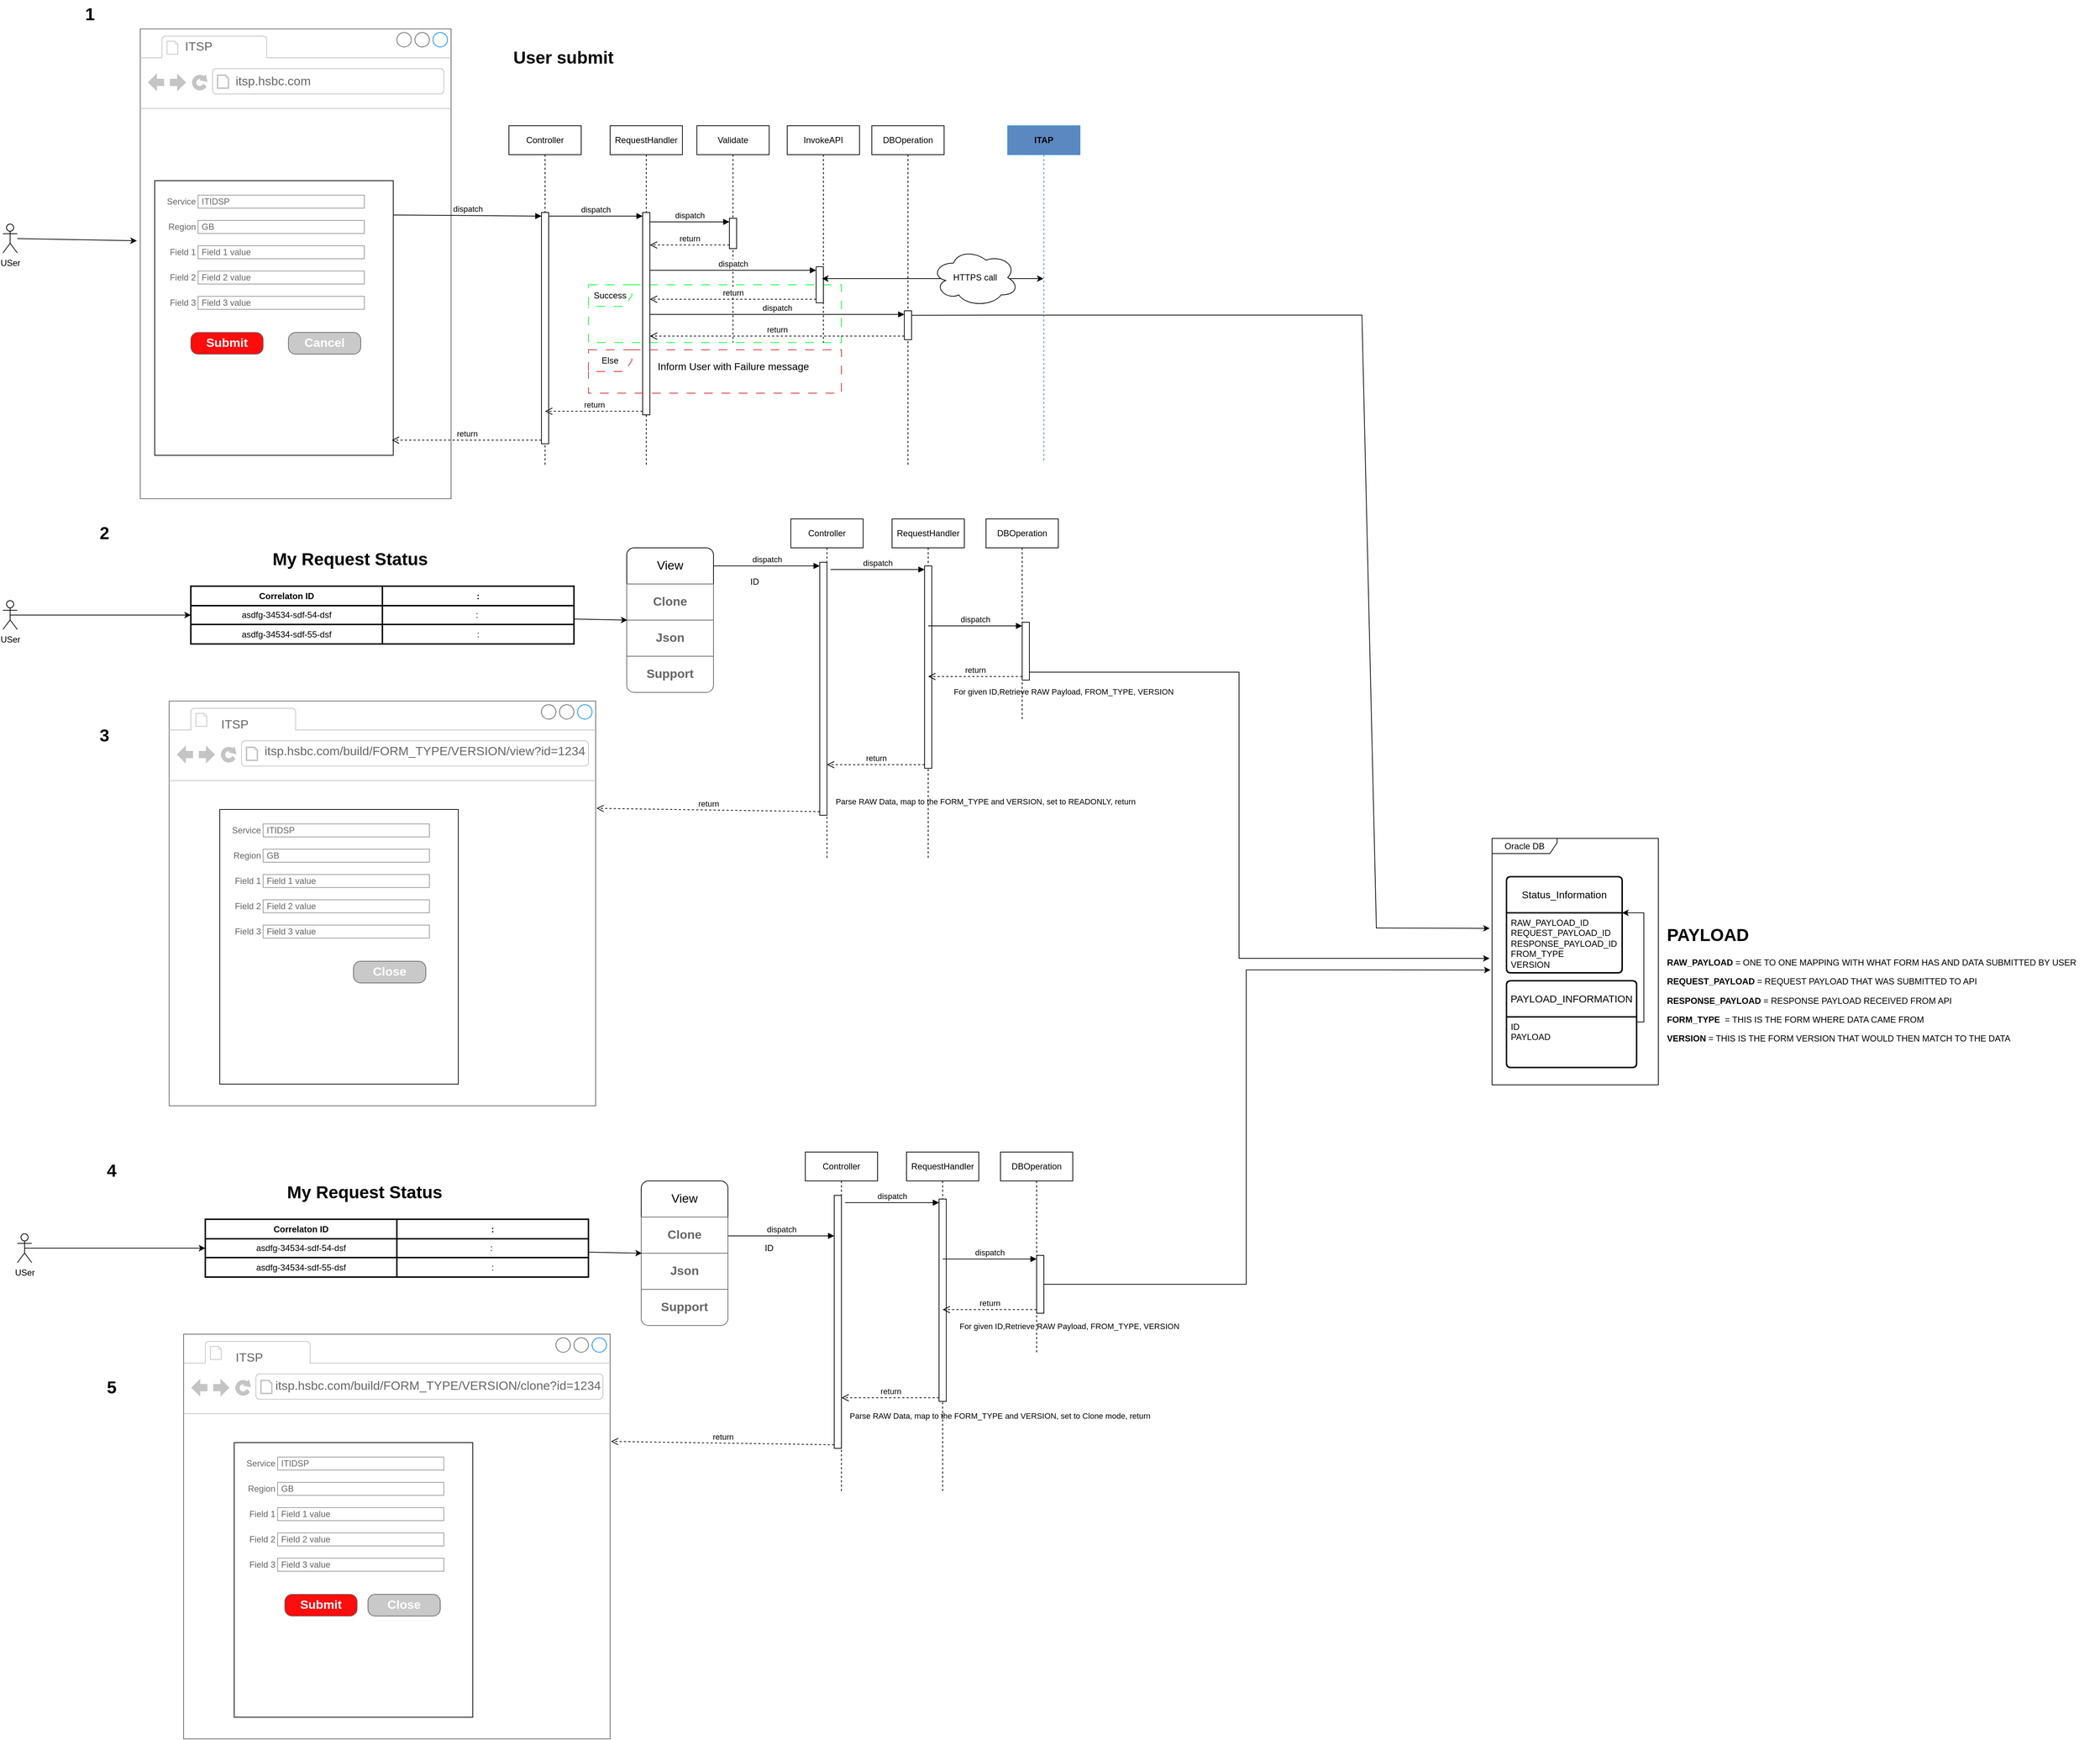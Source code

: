 <mxfile version="26.0.10">
  <diagram name="Page-1" id="2YBvvXClWsGukQMizWep">
    <mxGraphModel dx="3377" dy="2340" grid="1" gridSize="10" guides="1" tooltips="1" connect="1" arrows="1" fold="1" page="1" pageScale="1" pageWidth="1700" pageHeight="1100" math="0" shadow="0">
      <root>
        <mxCell id="0" />
        <mxCell id="1" parent="0" />
        <mxCell id="aoypDPzq1Keb2BFeXAgh-51" value="Success" style="shape=umlFrame;whiteSpace=wrap;html=1;pointerEvents=0;textShadow=0;dashed=1;dashPattern=12 12;strokeColor=#05FF2E;" vertex="1" parent="1">
          <mxGeometry x="890" y="994" width="350" height="80" as="geometry" />
        </mxCell>
        <mxCell id="aoypDPzq1Keb2BFeXAgh-82" value="" style="strokeWidth=1;shadow=0;dashed=0;align=center;html=1;shape=mxgraph.mockup.containers.browserWindow;rSize=0;strokeColor=#666666;strokeColor2=#008cff;strokeColor3=#c4c4c4;mainText=,;recursiveResize=0;" vertex="1" parent="1">
          <mxGeometry x="270" y="640" width="430" height="650" as="geometry" />
        </mxCell>
        <mxCell id="aoypDPzq1Keb2BFeXAgh-83" value="ITSP" style="strokeWidth=1;shadow=0;dashed=0;align=center;html=1;shape=mxgraph.mockup.containers.anchor;fontSize=17;fontColor=#666666;align=left;whiteSpace=wrap;" vertex="1" parent="aoypDPzq1Keb2BFeXAgh-82">
          <mxGeometry x="60" y="12" width="100" height="26" as="geometry" />
        </mxCell>
        <mxCell id="aoypDPzq1Keb2BFeXAgh-84" value="itsp.hsbc.com" style="strokeWidth=1;shadow=0;dashed=0;align=center;html=1;shape=mxgraph.mockup.containers.anchor;rSize=0;fontSize=17;fontColor=#666666;align=left;" vertex="1" parent="aoypDPzq1Keb2BFeXAgh-82">
          <mxGeometry x="130" y="60" width="250" height="26" as="geometry" />
        </mxCell>
        <mxCell id="aoypDPzq1Keb2BFeXAgh-16" value="" style="rounded=0;whiteSpace=wrap;html=1;" vertex="1" parent="1">
          <mxGeometry x="290" y="850" width="330" height="380" as="geometry" />
        </mxCell>
        <mxCell id="aoypDPzq1Keb2BFeXAgh-2" value="Service" style="strokeWidth=1;shadow=0;dashed=0;align=center;html=1;shape=mxgraph.mockup.forms.anchor;align=right;spacingRight=2;fontColor=#666666;" vertex="1" parent="1">
          <mxGeometry x="300" y="870" width="50" height="18" as="geometry" />
        </mxCell>
        <mxCell id="aoypDPzq1Keb2BFeXAgh-3" value="ITIDSP" style="strokeWidth=1;shadow=0;dashed=0;align=center;html=1;shape=mxgraph.mockup.forms.rrect;fillColor=#ffffff;rSize=0;fontColor=#666666;align=left;spacingLeft=3;strokeColor=#999999;" vertex="1" parent="1">
          <mxGeometry x="350" y="870" width="230" height="18" as="geometry" />
        </mxCell>
        <mxCell id="aoypDPzq1Keb2BFeXAgh-4" value="Region" style="strokeWidth=1;shadow=0;dashed=0;align=center;html=1;shape=mxgraph.mockup.forms.anchor;align=right;spacingRight=2;fontColor=#666666;" vertex="1" parent="1">
          <mxGeometry x="300" y="905" width="50" height="18" as="geometry" />
        </mxCell>
        <mxCell id="aoypDPzq1Keb2BFeXAgh-5" value="GB" style="strokeWidth=1;shadow=0;dashed=0;align=center;html=1;shape=mxgraph.mockup.forms.rrect;fillColor=#ffffff;rSize=0;fontColor=#666666;align=left;spacingLeft=3;strokeColor=#999999;" vertex="1" parent="1">
          <mxGeometry x="350" y="905" width="230" height="18" as="geometry" />
        </mxCell>
        <mxCell id="aoypDPzq1Keb2BFeXAgh-6" value="Field 1" style="strokeWidth=1;shadow=0;dashed=0;align=center;html=1;shape=mxgraph.mockup.forms.anchor;align=right;spacingRight=2;fontColor=#666666;" vertex="1" parent="1">
          <mxGeometry x="300" y="940" width="50" height="18" as="geometry" />
        </mxCell>
        <mxCell id="aoypDPzq1Keb2BFeXAgh-7" value="Field 1 value" style="strokeWidth=1;shadow=0;dashed=0;align=center;html=1;shape=mxgraph.mockup.forms.rrect;fillColor=#ffffff;rSize=0;fontColor=#666666;align=left;spacingLeft=3;strokeColor=#999999;" vertex="1" parent="1">
          <mxGeometry x="350" y="940" width="230" height="18" as="geometry" />
        </mxCell>
        <mxCell id="aoypDPzq1Keb2BFeXAgh-8" value="Field 2" style="strokeWidth=1;shadow=0;dashed=0;align=center;html=1;shape=mxgraph.mockup.forms.anchor;align=right;spacingRight=2;fontColor=#666666;" vertex="1" parent="1">
          <mxGeometry x="300" y="975" width="50" height="18" as="geometry" />
        </mxCell>
        <mxCell id="aoypDPzq1Keb2BFeXAgh-9" value="Field 2 value" style="strokeWidth=1;shadow=0;dashed=0;align=center;html=1;shape=mxgraph.mockup.forms.rrect;fillColor=#ffffff;rSize=0;fontColor=#666666;align=left;spacingLeft=3;strokeColor=#999999;" vertex="1" parent="1">
          <mxGeometry x="350" y="975" width="230" height="18" as="geometry" />
        </mxCell>
        <mxCell id="aoypDPzq1Keb2BFeXAgh-10" value="Field 3" style="strokeWidth=1;shadow=0;dashed=0;align=center;html=1;shape=mxgraph.mockup.forms.anchor;align=right;spacingRight=2;fontColor=#666666;" vertex="1" parent="1">
          <mxGeometry x="300" y="1010" width="50" height="18" as="geometry" />
        </mxCell>
        <mxCell id="aoypDPzq1Keb2BFeXAgh-11" value="&lt;span style=&quot;color: rgb(102, 102, 102); font-family: Helvetica; font-size: 12px; font-style: normal; font-variant-ligatures: normal; font-variant-caps: normal; font-weight: 400; letter-spacing: normal; orphans: 2; text-align: left; text-indent: 0px; text-transform: none; widows: 2; word-spacing: 0px; -webkit-text-stroke-width: 0px; white-space: nowrap; background-color: rgb(251, 251, 251); text-decoration-thickness: initial; text-decoration-style: initial; text-decoration-color: initial; float: none; display: inline !important;&quot;&gt;Field 3 value&lt;/span&gt;" style="strokeWidth=1;shadow=0;dashed=0;align=center;html=1;shape=mxgraph.mockup.forms.rrect;fillColor=#ffffff;rSize=0;fontColor=#666666;align=left;spacingLeft=3;strokeColor=#999999;" vertex="1" parent="1">
          <mxGeometry x="350" y="1010" width="230" height="18" as="geometry" />
        </mxCell>
        <mxCell id="aoypDPzq1Keb2BFeXAgh-13" value="Submit" style="strokeWidth=1;shadow=0;dashed=0;align=center;html=1;shape=mxgraph.mockup.buttons.button;strokeColor=#666666;fontColor=#ffffff;mainText=;buttonStyle=round;fontSize=17;fontStyle=1;fillColor=#FF0C0C;whiteSpace=wrap;" vertex="1" parent="1">
          <mxGeometry x="340" y="1060" width="100" height="30" as="geometry" />
        </mxCell>
        <mxCell id="aoypDPzq1Keb2BFeXAgh-15" value="Cancel" style="strokeWidth=1;shadow=0;dashed=0;align=center;html=1;shape=mxgraph.mockup.buttons.button;strokeColor=#666666;fontColor=#ffffff;mainText=;buttonStyle=round;fontSize=17;fontStyle=1;fillColor=light-dark(#c9c9c9, #ff8a8a);whiteSpace=wrap;" vertex="1" parent="1">
          <mxGeometry x="475" y="1060" width="100" height="30" as="geometry" />
        </mxCell>
        <mxCell id="aoypDPzq1Keb2BFeXAgh-17" value="USer" style="shape=umlActor;verticalLabelPosition=bottom;verticalAlign=top;html=1;outlineConnect=0;" vertex="1" parent="1">
          <mxGeometry x="80" y="910" width="20" height="40" as="geometry" />
        </mxCell>
        <mxCell id="aoypDPzq1Keb2BFeXAgh-18" value="" style="endArrow=classic;html=1;rounded=0;entryX=-0.011;entryY=0.451;entryDx=0;entryDy=0;entryPerimeter=0;" edge="1" parent="1" source="aoypDPzq1Keb2BFeXAgh-17" target="aoypDPzq1Keb2BFeXAgh-82">
          <mxGeometry width="50" height="50" relative="1" as="geometry">
            <mxPoint x="720" y="1050" as="sourcePoint" />
            <mxPoint x="770" y="1000" as="targetPoint" />
            <Array as="points" />
          </mxGeometry>
        </mxCell>
        <mxCell id="aoypDPzq1Keb2BFeXAgh-19" value="Status_Information" style="swimlane;childLayout=stackLayout;horizontal=1;startSize=50;horizontalStack=0;rounded=1;fontSize=14;fontStyle=0;strokeWidth=2;resizeParent=0;resizeLast=1;shadow=0;dashed=0;align=center;arcSize=4;whiteSpace=wrap;html=1;" vertex="1" parent="1">
          <mxGeometry x="2160" y="1813" width="160" height="133" as="geometry" />
        </mxCell>
        <mxCell id="aoypDPzq1Keb2BFeXAgh-20" value="RAW_PAYLOAD_ID&lt;div&gt;REQUEST_PAYLOAD_ID&lt;/div&gt;&lt;div&gt;RESPONSE_PAYLOAD_ID&lt;/div&gt;&lt;div&gt;FROM_TYPE&lt;/div&gt;&lt;div&gt;VERSION&lt;/div&gt;" style="align=left;strokeColor=none;fillColor=none;spacingLeft=4;fontSize=12;verticalAlign=top;resizable=0;rotatable=0;part=1;html=1;" vertex="1" parent="aoypDPzq1Keb2BFeXAgh-19">
          <mxGeometry y="50" width="160" height="83" as="geometry" />
        </mxCell>
        <mxCell id="aoypDPzq1Keb2BFeXAgh-21" value="PAYLOAD_INFORMATION" style="swimlane;childLayout=stackLayout;horizontal=1;startSize=50;horizontalStack=0;rounded=1;fontSize=14;fontStyle=0;strokeWidth=2;resizeParent=0;resizeLast=1;shadow=0;dashed=0;align=center;arcSize=4;whiteSpace=wrap;html=1;" vertex="1" parent="1">
          <mxGeometry x="2160" y="1957" width="180" height="120" as="geometry" />
        </mxCell>
        <mxCell id="aoypDPzq1Keb2BFeXAgh-22" value="ID&lt;div&gt;PAYLOAD&lt;/div&gt;" style="align=left;strokeColor=none;fillColor=none;spacingLeft=4;fontSize=12;verticalAlign=top;resizable=0;rotatable=0;part=1;html=1;" vertex="1" parent="aoypDPzq1Keb2BFeXAgh-21">
          <mxGeometry y="50" width="180" height="70" as="geometry" />
        </mxCell>
        <mxCell id="aoypDPzq1Keb2BFeXAgh-23" value="" style="endArrow=classic;html=1;rounded=0;exitX=0.994;exitY=0.1;exitDx=0;exitDy=0;exitPerimeter=0;flowAnimation=0;entryX=1;entryY=0;entryDx=0;entryDy=0;" edge="1" parent="1" source="aoypDPzq1Keb2BFeXAgh-22" target="aoypDPzq1Keb2BFeXAgh-20">
          <mxGeometry width="50" height="50" relative="1" as="geometry">
            <mxPoint x="2360" y="1973" as="sourcePoint" />
            <mxPoint x="2330" y="1850" as="targetPoint" />
            <Array as="points">
              <mxPoint x="2350" y="2014" />
              <mxPoint x="2350" y="1863" />
            </Array>
          </mxGeometry>
        </mxCell>
        <mxCell id="aoypDPzq1Keb2BFeXAgh-24" value="&lt;h1 style=&quot;margin-top: 0px;&quot;&gt;PAYLOAD&lt;/h1&gt;&lt;p&gt;&lt;b&gt;RAW_PAYLOAD&lt;/b&gt; = ONE TO ONE MAPPING WITH WHAT FORM HAS AND DATA SUBMITTED BY USER&lt;/p&gt;&lt;p&gt;&lt;b&gt;REQUEST_PAYLOAD&lt;/b&gt;&amp;nbsp;= REQUEST PAYLOAD THAT WAS SUBMITTED TO API&lt;/p&gt;&lt;p&gt;&lt;b&gt;RESPONSE_PAYLOAD&lt;/b&gt;&amp;nbsp;= RESPONSE PAYLOAD RECEIVED FROM API&lt;/p&gt;&lt;p&gt;&lt;b&gt;FORM_TYPE&lt;/b&gt;&amp;nbsp; = THIS IS THE FORM WHERE DATA CAME FROM&amp;nbsp;&lt;/p&gt;&lt;p&gt;&lt;b&gt;VERSION&lt;/b&gt; = THIS IS THE FORM VERSION THAT WOULD THEN MATCH TO THE DATA&lt;/p&gt;" style="text;html=1;whiteSpace=wrap;overflow=hidden;rounded=0;" vertex="1" parent="1">
          <mxGeometry x="2380" y="1873" width="600" height="187" as="geometry" />
        </mxCell>
        <mxCell id="aoypDPzq1Keb2BFeXAgh-25" value="User submit" style="text;strokeColor=none;fillColor=none;html=1;fontSize=24;fontStyle=1;verticalAlign=middle;align=center;" vertex="1" parent="1">
          <mxGeometry x="770" y="660" width="170" height="40" as="geometry" />
        </mxCell>
        <mxCell id="aoypDPzq1Keb2BFeXAgh-28" value="Controller" style="shape=umlLifeline;perimeter=lifelinePerimeter;whiteSpace=wrap;html=1;container=1;dropTarget=0;collapsible=0;recursiveResize=0;outlineConnect=0;portConstraint=eastwest;newEdgeStyle={&quot;curved&quot;:0,&quot;rounded&quot;:0};" vertex="1" parent="1">
          <mxGeometry x="780" y="774" width="100" height="470" as="geometry" />
        </mxCell>
        <mxCell id="aoypDPzq1Keb2BFeXAgh-31" value="" style="html=1;points=[[0,0,0,0,5],[0,1,0,0,-5],[1,0,0,0,5],[1,1,0,0,-5]];perimeter=orthogonalPerimeter;outlineConnect=0;targetShapes=umlLifeline;portConstraint=eastwest;newEdgeStyle={&quot;curved&quot;:0,&quot;rounded&quot;:0};" vertex="1" parent="aoypDPzq1Keb2BFeXAgh-28">
          <mxGeometry x="45" y="120" width="10" height="320" as="geometry" />
        </mxCell>
        <mxCell id="aoypDPzq1Keb2BFeXAgh-32" value="dispatch" style="html=1;verticalAlign=bottom;endArrow=block;curved=0;rounded=0;entryX=0;entryY=0;entryDx=0;entryDy=5;exitX=1.002;exitY=0.125;exitDx=0;exitDy=0;exitPerimeter=0;" edge="1" target="aoypDPzq1Keb2BFeXAgh-31" parent="1" source="aoypDPzq1Keb2BFeXAgh-16">
          <mxGeometry relative="1" as="geometry">
            <mxPoint x="720" y="1050" as="sourcePoint" />
          </mxGeometry>
        </mxCell>
        <mxCell id="aoypDPzq1Keb2BFeXAgh-33" value="return" style="html=1;verticalAlign=bottom;endArrow=open;dashed=1;endSize=8;curved=0;rounded=0;exitX=0;exitY=1;exitDx=0;exitDy=-5;" edge="1" source="aoypDPzq1Keb2BFeXAgh-31" parent="1">
          <mxGeometry relative="1" as="geometry">
            <mxPoint x="618" y="1209" as="targetPoint" />
          </mxGeometry>
        </mxCell>
        <mxCell id="aoypDPzq1Keb2BFeXAgh-38" value="Validate" style="shape=umlLifeline;perimeter=lifelinePerimeter;whiteSpace=wrap;html=1;container=1;dropTarget=0;collapsible=0;recursiveResize=0;outlineConnect=0;portConstraint=eastwest;newEdgeStyle={&quot;curved&quot;:0,&quot;rounded&quot;:0};" vertex="1" parent="1">
          <mxGeometry x="1040" y="774" width="100" height="300" as="geometry" />
        </mxCell>
        <mxCell id="aoypDPzq1Keb2BFeXAgh-41" value="" style="html=1;points=[[0,0,0,0,5],[0,1,0,0,-5],[1,0,0,0,5],[1,1,0,0,-5]];perimeter=orthogonalPerimeter;outlineConnect=0;targetShapes=umlLifeline;portConstraint=eastwest;newEdgeStyle={&quot;curved&quot;:0,&quot;rounded&quot;:0};" vertex="1" parent="aoypDPzq1Keb2BFeXAgh-38">
          <mxGeometry x="45" y="128" width="10" height="42" as="geometry" />
        </mxCell>
        <mxCell id="aoypDPzq1Keb2BFeXAgh-39" value="InvokeAPI" style="shape=umlLifeline;whiteSpace=wrap;html=1;container=1;dropTarget=0;collapsible=0;recursiveResize=0;outlineConnect=0;portConstraint=eastwest;newEdgeStyle={&quot;curved&quot;:0,&quot;rounded&quot;:0};points=[[0,0,0,0,5],[0,1,0,0,-5],[1,0,0,0,5],[1,1,0,0,-5]];perimeter=rectanglePerimeter;targetShapes=umlLifeline;participant=label;" vertex="1" parent="1">
          <mxGeometry x="1165" y="774" width="100" height="300" as="geometry" />
        </mxCell>
        <mxCell id="aoypDPzq1Keb2BFeXAgh-44" value="" style="html=1;points=[[0,0,0,0,5],[0,1,0,0,-5],[1,0,0,0,5],[1,1,0,0,-5]];perimeter=orthogonalPerimeter;outlineConnect=0;targetShapes=umlLifeline;portConstraint=eastwest;newEdgeStyle={&quot;curved&quot;:0,&quot;rounded&quot;:0};" vertex="1" parent="aoypDPzq1Keb2BFeXAgh-39">
          <mxGeometry x="40" y="195" width="10" height="50" as="geometry" />
        </mxCell>
        <mxCell id="aoypDPzq1Keb2BFeXAgh-40" value="DBOperation" style="shape=umlLifeline;perimeter=lifelinePerimeter;whiteSpace=wrap;html=1;container=1;dropTarget=0;collapsible=0;recursiveResize=0;outlineConnect=0;portConstraint=eastwest;newEdgeStyle={&quot;curved&quot;:0,&quot;rounded&quot;:0};" vertex="1" parent="1">
          <mxGeometry x="1282" y="774" width="100" height="470" as="geometry" />
        </mxCell>
        <mxCell id="aoypDPzq1Keb2BFeXAgh-58" value="" style="html=1;points=[[0,0,0,0,5],[0,1,0,0,-5],[1,0,0,0,5],[1,1,0,0,-5]];perimeter=orthogonalPerimeter;outlineConnect=0;targetShapes=umlLifeline;portConstraint=eastwest;newEdgeStyle={&quot;curved&quot;:0,&quot;rounded&quot;:0};" vertex="1" parent="aoypDPzq1Keb2BFeXAgh-40">
          <mxGeometry x="45" y="256" width="10" height="40" as="geometry" />
        </mxCell>
        <mxCell id="aoypDPzq1Keb2BFeXAgh-42" value="dispatch" style="html=1;verticalAlign=bottom;endArrow=block;curved=0;rounded=0;entryX=0;entryY=0;entryDx=0;entryDy=5;" edge="1" target="aoypDPzq1Keb2BFeXAgh-41" parent="1" source="aoypDPzq1Keb2BFeXAgh-48">
          <mxGeometry relative="1" as="geometry">
            <mxPoint x="970" y="934" as="sourcePoint" />
          </mxGeometry>
        </mxCell>
        <mxCell id="aoypDPzq1Keb2BFeXAgh-43" value="return" style="html=1;verticalAlign=bottom;endArrow=open;dashed=1;endSize=8;curved=0;rounded=0;exitX=0;exitY=1;exitDx=0;exitDy=-5;" edge="1" source="aoypDPzq1Keb2BFeXAgh-41" parent="1" target="aoypDPzq1Keb2BFeXAgh-48">
          <mxGeometry relative="1" as="geometry">
            <mxPoint x="915" y="977" as="targetPoint" />
          </mxGeometry>
        </mxCell>
        <mxCell id="aoypDPzq1Keb2BFeXAgh-45" value="dispatch" style="html=1;verticalAlign=bottom;endArrow=block;curved=0;rounded=0;entryX=0;entryY=0;entryDx=0;entryDy=5;" edge="1" target="aoypDPzq1Keb2BFeXAgh-44" parent="1" source="aoypDPzq1Keb2BFeXAgh-48">
          <mxGeometry relative="1" as="geometry">
            <mxPoint x="1050" y="1019" as="sourcePoint" />
          </mxGeometry>
        </mxCell>
        <mxCell id="aoypDPzq1Keb2BFeXAgh-46" value="return" style="html=1;verticalAlign=bottom;endArrow=open;dashed=1;endSize=8;curved=0;rounded=0;exitX=0;exitY=1;exitDx=0;exitDy=-5;" edge="1" source="aoypDPzq1Keb2BFeXAgh-44" parent="1" target="aoypDPzq1Keb2BFeXAgh-48">
          <mxGeometry relative="1" as="geometry">
            <mxPoint x="1050" y="1089" as="targetPoint" />
          </mxGeometry>
        </mxCell>
        <mxCell id="aoypDPzq1Keb2BFeXAgh-47" value="RequestHandler" style="shape=umlLifeline;perimeter=lifelinePerimeter;whiteSpace=wrap;html=1;container=1;dropTarget=0;collapsible=0;recursiveResize=0;outlineConnect=0;portConstraint=eastwest;newEdgeStyle={&quot;curved&quot;:0,&quot;rounded&quot;:0};" vertex="1" parent="1">
          <mxGeometry x="920" y="774" width="100" height="470" as="geometry" />
        </mxCell>
        <mxCell id="aoypDPzq1Keb2BFeXAgh-48" value="" style="html=1;points=[[0,0,0,0,5],[0,1,0,0,-5],[1,0,0,0,5],[1,1,0,0,-5]];perimeter=orthogonalPerimeter;outlineConnect=0;targetShapes=umlLifeline;portConstraint=eastwest;newEdgeStyle={&quot;curved&quot;:0,&quot;rounded&quot;:0};" vertex="1" parent="aoypDPzq1Keb2BFeXAgh-47">
          <mxGeometry x="45" y="120" width="10" height="280" as="geometry" />
        </mxCell>
        <mxCell id="aoypDPzq1Keb2BFeXAgh-50" value="return" style="html=1;verticalAlign=bottom;endArrow=open;dashed=1;endSize=8;curved=0;rounded=0;exitX=0;exitY=1;exitDx=0;exitDy=-5;" edge="1" source="aoypDPzq1Keb2BFeXAgh-48" parent="1" target="aoypDPzq1Keb2BFeXAgh-28">
          <mxGeometry relative="1" as="geometry">
            <mxPoint x="895" y="998" as="targetPoint" />
          </mxGeometry>
        </mxCell>
        <mxCell id="aoypDPzq1Keb2BFeXAgh-49" value="dispatch" style="html=1;verticalAlign=bottom;endArrow=block;curved=0;rounded=0;entryX=0;entryY=0;entryDx=0;entryDy=5;entryPerimeter=0;" edge="1" target="aoypDPzq1Keb2BFeXAgh-48" parent="1" source="aoypDPzq1Keb2BFeXAgh-31">
          <mxGeometry relative="1" as="geometry">
            <mxPoint x="895" y="928" as="sourcePoint" />
          </mxGeometry>
        </mxCell>
        <mxCell id="aoypDPzq1Keb2BFeXAgh-59" value="dispatch" style="html=1;verticalAlign=bottom;endArrow=block;curved=0;rounded=0;entryX=0;entryY=0;entryDx=0;entryDy=5;" edge="1" target="aoypDPzq1Keb2BFeXAgh-58" parent="1">
          <mxGeometry relative="1" as="geometry">
            <mxPoint x="975" y="1035.0" as="sourcePoint" />
          </mxGeometry>
        </mxCell>
        <mxCell id="aoypDPzq1Keb2BFeXAgh-60" value="return" style="html=1;verticalAlign=bottom;endArrow=open;dashed=1;endSize=8;curved=0;rounded=0;exitX=0;exitY=1;exitDx=0;exitDy=-5;exitPerimeter=0;" edge="1" source="aoypDPzq1Keb2BFeXAgh-58" parent="1">
          <mxGeometry relative="1" as="geometry">
            <mxPoint x="975" y="1065.0" as="targetPoint" />
            <mxPoint x="1331.5" y="1105" as="sourcePoint" />
          </mxGeometry>
        </mxCell>
        <mxCell id="aoypDPzq1Keb2BFeXAgh-62" value="Else" style="shape=umlFrame;whiteSpace=wrap;html=1;pointerEvents=0;dashed=1;dashPattern=12 12;strokeColor=light-dark(#d72828, #ededed);" vertex="1" parent="1">
          <mxGeometry x="890" y="1084" width="350" height="60" as="geometry" />
        </mxCell>
        <mxCell id="aoypDPzq1Keb2BFeXAgh-63" value="&lt;font style=&quot;font-size: 14px; font-weight: normal;&quot;&gt;Inform User with Failure message&lt;/font&gt;" style="text;strokeColor=none;fillColor=none;html=1;fontSize=24;fontStyle=1;verticalAlign=middle;align=center;" vertex="1" parent="1">
          <mxGeometry x="1040" y="1084" width="100" height="40" as="geometry" />
        </mxCell>
        <mxCell id="aoypDPzq1Keb2BFeXAgh-64" value="" style="endArrow=classic;html=1;rounded=0;entryX=-0.014;entryY=0.365;entryDx=0;entryDy=0;entryPerimeter=0;exitX=0.547;exitY=0.558;exitDx=0;exitDy=0;exitPerimeter=0;" edge="1" parent="1" source="aoypDPzq1Keb2BFeXAgh-40" target="aoypDPzq1Keb2BFeXAgh-65">
          <mxGeometry width="50" height="50" relative="1" as="geometry">
            <mxPoint x="1350" y="1033" as="sourcePoint" />
            <mxPoint x="1450" y="1024.5" as="targetPoint" />
            <Array as="points">
              <mxPoint x="1450" y="1036" />
              <mxPoint x="1960" y="1036" />
              <mxPoint x="1980" y="1884" />
            </Array>
          </mxGeometry>
        </mxCell>
        <mxCell id="aoypDPzq1Keb2BFeXAgh-65" value="Oracle DB" style="shape=umlFrame;whiteSpace=wrap;html=1;pointerEvents=0;width=90;height=21;" vertex="1" parent="1">
          <mxGeometry x="2140" y="1760" width="230" height="341" as="geometry" />
        </mxCell>
        <mxCell id="aoypDPzq1Keb2BFeXAgh-66" value="" style="shape=table;html=1;whiteSpace=wrap;startSize=0;container=1;collapsible=0;childLayout=tableLayout;strokeWidth=2;" vertex="1" parent="1">
          <mxGeometry x="340" y="1411" width="530" height="80" as="geometry" />
        </mxCell>
        <mxCell id="aoypDPzq1Keb2BFeXAgh-67" value="" style="shape=tableRow;horizontal=0;startSize=0;swimlaneHead=0;swimlaneBody=0;top=0;left=0;bottom=0;right=0;collapsible=0;dropTarget=0;fillColor=none;points=[[0,0.5],[1,0.5]];portConstraint=eastwest;" vertex="1" parent="aoypDPzq1Keb2BFeXAgh-66">
          <mxGeometry width="530" height="27" as="geometry" />
        </mxCell>
        <mxCell id="aoypDPzq1Keb2BFeXAgh-68" value="Correlaton ID" style="shape=partialRectangle;html=1;whiteSpace=wrap;connectable=0;fillColor=none;top=0;left=0;bottom=0;right=0;overflow=hidden;fontStyle=1" vertex="1" parent="aoypDPzq1Keb2BFeXAgh-67">
          <mxGeometry width="265" height="27" as="geometry">
            <mxRectangle width="265" height="27" as="alternateBounds" />
          </mxGeometry>
        </mxCell>
        <mxCell id="aoypDPzq1Keb2BFeXAgh-69" value=":" style="shape=partialRectangle;html=1;whiteSpace=wrap;connectable=0;fillColor=none;top=0;left=0;bottom=0;right=0;overflow=hidden;fontStyle=1" vertex="1" parent="aoypDPzq1Keb2BFeXAgh-67">
          <mxGeometry x="265" width="265" height="27" as="geometry">
            <mxRectangle width="265" height="27" as="alternateBounds" />
          </mxGeometry>
        </mxCell>
        <mxCell id="aoypDPzq1Keb2BFeXAgh-70" value="" style="shape=tableRow;horizontal=0;startSize=0;swimlaneHead=0;swimlaneBody=0;top=0;left=0;bottom=0;right=0;collapsible=0;dropTarget=0;fillColor=none;points=[[0,0.5],[1,0.5]];portConstraint=eastwest;" vertex="1" parent="aoypDPzq1Keb2BFeXAgh-66">
          <mxGeometry y="27" width="530" height="26" as="geometry" />
        </mxCell>
        <mxCell id="aoypDPzq1Keb2BFeXAgh-71" value="asdfg-34534-sdf-54-dsf" style="shape=partialRectangle;html=1;whiteSpace=wrap;connectable=0;fillColor=none;top=0;left=0;bottom=0;right=0;overflow=hidden;" vertex="1" parent="aoypDPzq1Keb2BFeXAgh-70">
          <mxGeometry width="265" height="26" as="geometry">
            <mxRectangle width="265" height="26" as="alternateBounds" />
          </mxGeometry>
        </mxCell>
        <mxCell id="aoypDPzq1Keb2BFeXAgh-72" value=":&amp;nbsp;" style="shape=partialRectangle;html=1;whiteSpace=wrap;connectable=0;fillColor=none;top=0;left=0;bottom=0;right=0;overflow=hidden;" vertex="1" parent="aoypDPzq1Keb2BFeXAgh-70">
          <mxGeometry x="265" width="265" height="26" as="geometry">
            <mxRectangle width="265" height="26" as="alternateBounds" />
          </mxGeometry>
        </mxCell>
        <mxCell id="aoypDPzq1Keb2BFeXAgh-73" value="" style="shape=tableRow;horizontal=0;startSize=0;swimlaneHead=0;swimlaneBody=0;top=0;left=0;bottom=0;right=0;collapsible=0;dropTarget=0;fillColor=none;points=[[0,0.5],[1,0.5]];portConstraint=eastwest;" vertex="1" parent="aoypDPzq1Keb2BFeXAgh-66">
          <mxGeometry y="53" width="530" height="27" as="geometry" />
        </mxCell>
        <mxCell id="aoypDPzq1Keb2BFeXAgh-74" value="asdfg-34534-sdf-55-dsf" style="shape=partialRectangle;html=1;whiteSpace=wrap;connectable=0;fillColor=none;top=0;left=0;bottom=0;right=0;overflow=hidden;" vertex="1" parent="aoypDPzq1Keb2BFeXAgh-73">
          <mxGeometry width="265" height="27" as="geometry">
            <mxRectangle width="265" height="27" as="alternateBounds" />
          </mxGeometry>
        </mxCell>
        <mxCell id="aoypDPzq1Keb2BFeXAgh-75" value=":" style="shape=partialRectangle;html=1;whiteSpace=wrap;connectable=0;fillColor=none;top=0;left=0;bottom=0;right=0;overflow=hidden;" vertex="1" parent="aoypDPzq1Keb2BFeXAgh-73">
          <mxGeometry x="265" width="265" height="27" as="geometry">
            <mxRectangle width="265" height="27" as="alternateBounds" />
          </mxGeometry>
        </mxCell>
        <mxCell id="aoypDPzq1Keb2BFeXAgh-76" value="My Request Status" style="text;strokeColor=none;fillColor=none;html=1;fontSize=24;fontStyle=1;verticalAlign=middle;align=center;" vertex="1" parent="1">
          <mxGeometry x="475" y="1354" width="170" height="40" as="geometry" />
        </mxCell>
        <mxCell id="aoypDPzq1Keb2BFeXAgh-77" value="USer" style="shape=umlActor;verticalLabelPosition=bottom;verticalAlign=top;html=1;outlineConnect=0;" vertex="1" parent="1">
          <mxGeometry x="80" y="1431" width="20" height="40" as="geometry" />
        </mxCell>
        <mxCell id="aoypDPzq1Keb2BFeXAgh-78" value="" style="endArrow=classic;html=1;rounded=0;exitX=0.5;exitY=0.5;exitDx=0;exitDy=0;exitPerimeter=0;entryX=0;entryY=0.5;entryDx=0;entryDy=0;" edge="1" parent="1" source="aoypDPzq1Keb2BFeXAgh-77" target="aoypDPzq1Keb2BFeXAgh-70">
          <mxGeometry width="50" height="50" relative="1" as="geometry">
            <mxPoint x="-160" y="774" as="sourcePoint" />
            <mxPoint x="-22" y="834" as="targetPoint" />
            <Array as="points" />
          </mxGeometry>
        </mxCell>
        <mxCell id="aoypDPzq1Keb2BFeXAgh-85" value="" style="swimlane;shape=mxgraph.bootstrap.anchor;strokeColor=#666666;fillColor=none;fontColor=#666666;fontStyle=0;childLayout=stackLayout;horizontal=1;startSize=0;horizontalStack=0;resizeParent=1;resizeParentMax=0;resizeLast=0;collapsible=0;marginBottom=0;whiteSpace=wrap;html=1;" vertex="1" parent="1">
          <mxGeometry x="943" y="1358" width="120" height="200" as="geometry" />
        </mxCell>
        <mxCell id="aoypDPzq1Keb2BFeXAgh-86" value="View" style="text;strokeColor=default;align=center;verticalAlign=middle;spacingLeft=10;spacingRight=10;overflow=hidden;points=[[0,0.5],[1,0.5]];portConstraint=eastwest;rotatable=0;whiteSpace=wrap;html=1;shape=mxgraph.mockup.topButton;rSize=10;fillColor=none;fontColor=light-dark(#000000, #121212);fontSize=17;fontStyle=0;" vertex="1" parent="aoypDPzq1Keb2BFeXAgh-85">
          <mxGeometry width="120" height="50" as="geometry" />
        </mxCell>
        <mxCell id="aoypDPzq1Keb2BFeXAgh-87" value="Clone" style="text;strokeColor=inherit;align=center;verticalAlign=middle;spacingLeft=10;spacingRight=10;overflow=hidden;points=[[0,0.5],[1,0.5]];portConstraint=eastwest;rotatable=0;whiteSpace=wrap;html=1;rSize=5;fillColor=inherit;fontColor=inherit;fontSize=17;fontStyle=1;" vertex="1" parent="aoypDPzq1Keb2BFeXAgh-85">
          <mxGeometry y="50" width="120" height="50" as="geometry" />
        </mxCell>
        <mxCell id="aoypDPzq1Keb2BFeXAgh-88" value="Json" style="text;strokeColor=inherit;align=center;verticalAlign=middle;spacingLeft=10;spacingRight=10;overflow=hidden;points=[[0,0.5],[1,0.5]];portConstraint=eastwest;rotatable=0;whiteSpace=wrap;html=1;rSize=5;fillColor=inherit;fontColor=inherit;fontSize=17;fontStyle=1;" vertex="1" parent="aoypDPzq1Keb2BFeXAgh-85">
          <mxGeometry y="100" width="120" height="50" as="geometry" />
        </mxCell>
        <mxCell id="aoypDPzq1Keb2BFeXAgh-132" value="Support" style="text;strokeColor=inherit;align=center;verticalAlign=middle;spacingLeft=10;spacingRight=10;overflow=hidden;points=[[0,0.5],[1,0.5]];portConstraint=eastwest;rotatable=0;whiteSpace=wrap;html=1;shape=mxgraph.mockup.bottomButton;rSize=10;fillColor=inherit;fontColor=inherit;fontSize=17;fontStyle=1;" vertex="1" parent="aoypDPzq1Keb2BFeXAgh-85">
          <mxGeometry y="150" width="120" height="50" as="geometry" />
        </mxCell>
        <mxCell id="aoypDPzq1Keb2BFeXAgh-90" value="" style="endArrow=classic;html=1;rounded=0;entryX=0.008;entryY=1;entryDx=0;entryDy=0;entryPerimeter=0;" edge="1" parent="1" source="aoypDPzq1Keb2BFeXAgh-70" target="aoypDPzq1Keb2BFeXAgh-87">
          <mxGeometry width="50" height="50" relative="1" as="geometry">
            <mxPoint x="900" y="1452.954" as="sourcePoint" />
            <mxPoint x="400" y="1194" as="targetPoint" />
          </mxGeometry>
        </mxCell>
        <mxCell id="aoypDPzq1Keb2BFeXAgh-91" value="Controller" style="shape=umlLifeline;perimeter=lifelinePerimeter;whiteSpace=wrap;html=1;container=1;dropTarget=0;collapsible=0;recursiveResize=0;outlineConnect=0;portConstraint=eastwest;newEdgeStyle={&quot;curved&quot;:0,&quot;rounded&quot;:0};" vertex="1" parent="1">
          <mxGeometry x="1170" y="1318" width="100" height="470" as="geometry" />
        </mxCell>
        <mxCell id="aoypDPzq1Keb2BFeXAgh-129" value="" style="html=1;points=[[0,0,0,0,5],[0,1,0,0,-5],[1,0,0,0,5],[1,1,0,0,-5]];perimeter=orthogonalPerimeter;outlineConnect=0;targetShapes=umlLifeline;portConstraint=eastwest;newEdgeStyle={&quot;curved&quot;:0,&quot;rounded&quot;:0};" vertex="1" parent="aoypDPzq1Keb2BFeXAgh-91">
          <mxGeometry x="40" y="60" width="10" height="350" as="geometry" />
        </mxCell>
        <mxCell id="aoypDPzq1Keb2BFeXAgh-93" value="RequestHandler" style="shape=umlLifeline;perimeter=lifelinePerimeter;whiteSpace=wrap;html=1;container=1;dropTarget=0;collapsible=0;recursiveResize=0;outlineConnect=0;portConstraint=eastwest;newEdgeStyle={&quot;curved&quot;:0,&quot;rounded&quot;:0};" vertex="1" parent="1">
          <mxGeometry x="1310" y="1318" width="100" height="470" as="geometry" />
        </mxCell>
        <mxCell id="aoypDPzq1Keb2BFeXAgh-94" value="" style="html=1;points=[[0,0,0,0,5],[0,1,0,0,-5],[1,0,0,0,5],[1,1,0,0,-5]];perimeter=orthogonalPerimeter;outlineConnect=0;targetShapes=umlLifeline;portConstraint=eastwest;newEdgeStyle={&quot;curved&quot;:0,&quot;rounded&quot;:0};" vertex="1" parent="aoypDPzq1Keb2BFeXAgh-93">
          <mxGeometry x="45" y="65" width="10" height="280" as="geometry" />
        </mxCell>
        <mxCell id="aoypDPzq1Keb2BFeXAgh-95" value="return" style="html=1;verticalAlign=bottom;endArrow=open;dashed=1;endSize=8;curved=0;rounded=0;exitX=0;exitY=1;exitDx=0;exitDy=-5;" edge="1" parent="1" source="aoypDPzq1Keb2BFeXAgh-94" target="aoypDPzq1Keb2BFeXAgh-91">
          <mxGeometry relative="1" as="geometry">
            <mxPoint x="1285" y="1542" as="targetPoint" />
          </mxGeometry>
        </mxCell>
        <mxCell id="aoypDPzq1Keb2BFeXAgh-96" value="dispatch" style="html=1;verticalAlign=bottom;endArrow=block;curved=0;rounded=0;entryX=0;entryY=0;entryDx=0;entryDy=5;entryPerimeter=0;" edge="1" parent="1" target="aoypDPzq1Keb2BFeXAgh-94">
          <mxGeometry relative="1" as="geometry">
            <mxPoint x="1225" y="1388" as="sourcePoint" />
          </mxGeometry>
        </mxCell>
        <mxCell id="aoypDPzq1Keb2BFeXAgh-100" value="DBOperation" style="shape=umlLifeline;perimeter=lifelinePerimeter;whiteSpace=wrap;html=1;container=1;dropTarget=0;collapsible=0;recursiveResize=0;outlineConnect=0;portConstraint=eastwest;newEdgeStyle={&quot;curved&quot;:0,&quot;rounded&quot;:0};" vertex="1" parent="1">
          <mxGeometry x="1440" y="1318" width="100" height="280" as="geometry" />
        </mxCell>
        <mxCell id="aoypDPzq1Keb2BFeXAgh-105" value="" style="html=1;points=[[0,0,0,0,5],[0,1,0,0,-5],[1,0,0,0,5],[1,1,0,0,-5]];perimeter=orthogonalPerimeter;outlineConnect=0;targetShapes=umlLifeline;portConstraint=eastwest;newEdgeStyle={&quot;curved&quot;:0,&quot;rounded&quot;:0};" vertex="1" parent="aoypDPzq1Keb2BFeXAgh-100">
          <mxGeometry x="50" y="143" width="10" height="80" as="geometry" />
        </mxCell>
        <mxCell id="aoypDPzq1Keb2BFeXAgh-103" value="ID" style="text;html=1;align=center;verticalAlign=middle;whiteSpace=wrap;rounded=0;" vertex="1" parent="1">
          <mxGeometry x="1090" y="1390" width="60" height="30" as="geometry" />
        </mxCell>
        <mxCell id="aoypDPzq1Keb2BFeXAgh-106" value="dispatch" style="html=1;verticalAlign=bottom;endArrow=block;curved=0;rounded=0;entryX=0;entryY=0;entryDx=0;entryDy=5;" edge="1" target="aoypDPzq1Keb2BFeXAgh-105" parent="1" source="aoypDPzq1Keb2BFeXAgh-93">
          <mxGeometry relative="1" as="geometry">
            <mxPoint x="1420" y="1466" as="sourcePoint" />
          </mxGeometry>
        </mxCell>
        <mxCell id="aoypDPzq1Keb2BFeXAgh-107" value="return" style="html=1;verticalAlign=bottom;endArrow=open;dashed=1;endSize=8;curved=0;rounded=0;exitX=0;exitY=1;exitDx=0;exitDy=-5;" edge="1" source="aoypDPzq1Keb2BFeXAgh-105" parent="1" target="aoypDPzq1Keb2BFeXAgh-93">
          <mxGeometry relative="1" as="geometry">
            <mxPoint x="1420" y="1536" as="targetPoint" />
          </mxGeometry>
        </mxCell>
        <mxCell id="aoypDPzq1Keb2BFeXAgh-108" value="" style="endArrow=classic;html=1;rounded=0;entryX=-0.015;entryY=0.487;entryDx=0;entryDy=0;entryPerimeter=0;" edge="1" parent="1" source="aoypDPzq1Keb2BFeXAgh-105" target="aoypDPzq1Keb2BFeXAgh-65">
          <mxGeometry width="50" height="50" relative="1" as="geometry">
            <mxPoint x="1360" y="1520" as="sourcePoint" />
            <mxPoint x="1410" y="1470" as="targetPoint" />
            <Array as="points">
              <mxPoint x="1790" y="1530" />
              <mxPoint x="1790" y="1926" />
            </Array>
          </mxGeometry>
        </mxCell>
        <mxCell id="aoypDPzq1Keb2BFeXAgh-109" value="&lt;font style=&quot;font-size: 11px; font-weight: normal;&quot;&gt;For given ID,Retrieve RAW Payload, FROM_TYPE, VERSION&lt;/font&gt;" style="text;strokeColor=none;fillColor=none;html=1;fontSize=24;fontStyle=1;verticalAlign=middle;align=center;" vertex="1" parent="1">
          <mxGeometry x="1382" y="1538" width="330" height="30" as="geometry" />
        </mxCell>
        <mxCell id="aoypDPzq1Keb2BFeXAgh-111" value="&lt;font style=&quot;font-size: 11px; font-weight: normal;&quot;&gt;Parse RAW Data, map to the FORM_TYPE and VERSION, set to READONLY, return&lt;/font&gt;" style="text;strokeColor=none;fillColor=none;html=1;fontSize=24;fontStyle=1;verticalAlign=middle;align=center;" vertex="1" parent="1">
          <mxGeometry x="1194" y="1690" width="489" height="30" as="geometry" />
        </mxCell>
        <mxCell id="aoypDPzq1Keb2BFeXAgh-113" value="" style="strokeWidth=1;shadow=0;dashed=0;align=center;html=1;shape=mxgraph.mockup.containers.browserWindow;rSize=0;strokeColor=#666666;strokeColor2=#008cff;strokeColor3=#c4c4c4;mainText=,;recursiveResize=0;" vertex="1" parent="1">
          <mxGeometry x="310" y="1570" width="590" height="560" as="geometry" />
        </mxCell>
        <mxCell id="aoypDPzq1Keb2BFeXAgh-114" value="ITSP" style="strokeWidth=1;shadow=0;dashed=0;align=center;html=1;shape=mxgraph.mockup.containers.anchor;fontSize=17;fontColor=#666666;align=left;whiteSpace=wrap;" vertex="1" parent="aoypDPzq1Keb2BFeXAgh-113">
          <mxGeometry x="70" y="20" width="100" height="26" as="geometry" />
        </mxCell>
        <mxCell id="aoypDPzq1Keb2BFeXAgh-115" value="itsp.hsbc.com/build/FORM_TYPE/VERSION/view?id=1234" style="strokeWidth=1;shadow=0;dashed=0;align=center;html=1;shape=mxgraph.mockup.containers.anchor;rSize=0;fontSize=17;fontColor=#666666;align=left;" vertex="1" parent="aoypDPzq1Keb2BFeXAgh-113">
          <mxGeometry x="130" y="60" width="250" height="20" as="geometry" />
        </mxCell>
        <mxCell id="aoypDPzq1Keb2BFeXAgh-116" value="" style="rounded=0;whiteSpace=wrap;html=1;" vertex="1" parent="aoypDPzq1Keb2BFeXAgh-113">
          <mxGeometry x="70" y="150" width="330" height="380" as="geometry" />
        </mxCell>
        <mxCell id="aoypDPzq1Keb2BFeXAgh-117" value="Service" style="strokeWidth=1;shadow=0;dashed=0;align=center;html=1;shape=mxgraph.mockup.forms.anchor;align=right;spacingRight=2;fontColor=#666666;" vertex="1" parent="aoypDPzq1Keb2BFeXAgh-113">
          <mxGeometry x="80" y="170" width="50" height="18" as="geometry" />
        </mxCell>
        <mxCell id="aoypDPzq1Keb2BFeXAgh-118" value="ITIDSP" style="strokeWidth=1;shadow=0;dashed=0;align=center;html=1;shape=mxgraph.mockup.forms.rrect;fillColor=#ffffff;rSize=0;fontColor=#666666;align=left;spacingLeft=3;strokeColor=#999999;" vertex="1" parent="aoypDPzq1Keb2BFeXAgh-113">
          <mxGeometry x="130" y="170" width="230" height="18" as="geometry" />
        </mxCell>
        <mxCell id="aoypDPzq1Keb2BFeXAgh-119" value="Region" style="strokeWidth=1;shadow=0;dashed=0;align=center;html=1;shape=mxgraph.mockup.forms.anchor;align=right;spacingRight=2;fontColor=#666666;" vertex="1" parent="aoypDPzq1Keb2BFeXAgh-113">
          <mxGeometry x="80" y="205" width="50" height="18" as="geometry" />
        </mxCell>
        <mxCell id="aoypDPzq1Keb2BFeXAgh-120" value="GB" style="strokeWidth=1;shadow=0;dashed=0;align=center;html=1;shape=mxgraph.mockup.forms.rrect;fillColor=#ffffff;rSize=0;fontColor=#666666;align=left;spacingLeft=3;strokeColor=#999999;" vertex="1" parent="aoypDPzq1Keb2BFeXAgh-113">
          <mxGeometry x="130" y="205" width="230" height="18" as="geometry" />
        </mxCell>
        <mxCell id="aoypDPzq1Keb2BFeXAgh-121" value="Field 1" style="strokeWidth=1;shadow=0;dashed=0;align=center;html=1;shape=mxgraph.mockup.forms.anchor;align=right;spacingRight=2;fontColor=#666666;" vertex="1" parent="aoypDPzq1Keb2BFeXAgh-113">
          <mxGeometry x="80" y="240" width="50" height="18" as="geometry" />
        </mxCell>
        <mxCell id="aoypDPzq1Keb2BFeXAgh-122" value="Field 1 value" style="strokeWidth=1;shadow=0;dashed=0;align=center;html=1;shape=mxgraph.mockup.forms.rrect;fillColor=#ffffff;rSize=0;fontColor=#666666;align=left;spacingLeft=3;strokeColor=#999999;" vertex="1" parent="aoypDPzq1Keb2BFeXAgh-113">
          <mxGeometry x="130" y="240" width="230" height="18" as="geometry" />
        </mxCell>
        <mxCell id="aoypDPzq1Keb2BFeXAgh-123" value="Field 2" style="strokeWidth=1;shadow=0;dashed=0;align=center;html=1;shape=mxgraph.mockup.forms.anchor;align=right;spacingRight=2;fontColor=#666666;" vertex="1" parent="aoypDPzq1Keb2BFeXAgh-113">
          <mxGeometry x="80" y="275" width="50" height="18" as="geometry" />
        </mxCell>
        <mxCell id="aoypDPzq1Keb2BFeXAgh-124" value="Field 2 value" style="strokeWidth=1;shadow=0;dashed=0;align=center;html=1;shape=mxgraph.mockup.forms.rrect;fillColor=#ffffff;rSize=0;fontColor=#666666;align=left;spacingLeft=3;strokeColor=#999999;" vertex="1" parent="aoypDPzq1Keb2BFeXAgh-113">
          <mxGeometry x="130" y="275" width="230" height="18" as="geometry" />
        </mxCell>
        <mxCell id="aoypDPzq1Keb2BFeXAgh-125" value="Field 3" style="strokeWidth=1;shadow=0;dashed=0;align=center;html=1;shape=mxgraph.mockup.forms.anchor;align=right;spacingRight=2;fontColor=#666666;" vertex="1" parent="aoypDPzq1Keb2BFeXAgh-113">
          <mxGeometry x="80" y="310" width="50" height="18" as="geometry" />
        </mxCell>
        <mxCell id="aoypDPzq1Keb2BFeXAgh-126" value="&lt;span style=&quot;color: rgb(102, 102, 102); font-family: Helvetica; font-size: 12px; font-style: normal; font-variant-ligatures: normal; font-variant-caps: normal; font-weight: 400; letter-spacing: normal; orphans: 2; text-align: left; text-indent: 0px; text-transform: none; widows: 2; word-spacing: 0px; -webkit-text-stroke-width: 0px; white-space: nowrap; background-color: rgb(251, 251, 251); text-decoration-thickness: initial; text-decoration-style: initial; text-decoration-color: initial; float: none; display: inline !important;&quot;&gt;Field 3 value&lt;/span&gt;" style="strokeWidth=1;shadow=0;dashed=0;align=center;html=1;shape=mxgraph.mockup.forms.rrect;fillColor=#ffffff;rSize=0;fontColor=#666666;align=left;spacingLeft=3;strokeColor=#999999;" vertex="1" parent="aoypDPzq1Keb2BFeXAgh-113">
          <mxGeometry x="130" y="310" width="230" height="18" as="geometry" />
        </mxCell>
        <mxCell id="aoypDPzq1Keb2BFeXAgh-128" value="Close" style="strokeWidth=1;shadow=0;dashed=0;align=center;html=1;shape=mxgraph.mockup.buttons.button;strokeColor=#666666;fontColor=#ffffff;mainText=;buttonStyle=round;fontSize=17;fontStyle=1;fillColor=light-dark(#c9c9c9, #ff8a8a);whiteSpace=wrap;" vertex="1" parent="aoypDPzq1Keb2BFeXAgh-113">
          <mxGeometry x="255" y="360" width="100" height="30" as="geometry" />
        </mxCell>
        <mxCell id="aoypDPzq1Keb2BFeXAgh-130" value="dispatch" style="html=1;verticalAlign=bottom;endArrow=block;curved=0;rounded=0;entryX=0;entryY=0;entryDx=0;entryDy=5;exitX=1;exitY=0.5;exitDx=0;exitDy=0;" edge="1" target="aoypDPzq1Keb2BFeXAgh-129" parent="1" source="aoypDPzq1Keb2BFeXAgh-86">
          <mxGeometry relative="1" as="geometry">
            <mxPoint x="1140" y="1485" as="sourcePoint" />
          </mxGeometry>
        </mxCell>
        <mxCell id="aoypDPzq1Keb2BFeXAgh-131" value="return" style="html=1;verticalAlign=bottom;endArrow=open;dashed=1;endSize=8;curved=0;rounded=0;exitX=0;exitY=1;exitDx=0;exitDy=-5;entryX=1.002;entryY=0.265;entryDx=0;entryDy=0;entryPerimeter=0;" edge="1" source="aoypDPzq1Keb2BFeXAgh-129" parent="1" target="aoypDPzq1Keb2BFeXAgh-113">
          <mxGeometry relative="1" as="geometry">
            <mxPoint x="1140" y="1555" as="targetPoint" />
          </mxGeometry>
        </mxCell>
        <mxCell id="aoypDPzq1Keb2BFeXAgh-139" value="" style="shape=table;html=1;whiteSpace=wrap;startSize=0;container=1;collapsible=0;childLayout=tableLayout;strokeWidth=2;" vertex="1" parent="1">
          <mxGeometry x="360" y="2287" width="530" height="80" as="geometry" />
        </mxCell>
        <mxCell id="aoypDPzq1Keb2BFeXAgh-140" value="" style="shape=tableRow;horizontal=0;startSize=0;swimlaneHead=0;swimlaneBody=0;top=0;left=0;bottom=0;right=0;collapsible=0;dropTarget=0;fillColor=none;points=[[0,0.5],[1,0.5]];portConstraint=eastwest;" vertex="1" parent="aoypDPzq1Keb2BFeXAgh-139">
          <mxGeometry width="530" height="27" as="geometry" />
        </mxCell>
        <mxCell id="aoypDPzq1Keb2BFeXAgh-141" value="Correlaton ID" style="shape=partialRectangle;html=1;whiteSpace=wrap;connectable=0;fillColor=none;top=0;left=0;bottom=0;right=0;overflow=hidden;fontStyle=1" vertex="1" parent="aoypDPzq1Keb2BFeXAgh-140">
          <mxGeometry width="265" height="27" as="geometry">
            <mxRectangle width="265" height="27" as="alternateBounds" />
          </mxGeometry>
        </mxCell>
        <mxCell id="aoypDPzq1Keb2BFeXAgh-142" value=":" style="shape=partialRectangle;html=1;whiteSpace=wrap;connectable=0;fillColor=none;top=0;left=0;bottom=0;right=0;overflow=hidden;fontStyle=1" vertex="1" parent="aoypDPzq1Keb2BFeXAgh-140">
          <mxGeometry x="265" width="265" height="27" as="geometry">
            <mxRectangle width="265" height="27" as="alternateBounds" />
          </mxGeometry>
        </mxCell>
        <mxCell id="aoypDPzq1Keb2BFeXAgh-143" value="" style="shape=tableRow;horizontal=0;startSize=0;swimlaneHead=0;swimlaneBody=0;top=0;left=0;bottom=0;right=0;collapsible=0;dropTarget=0;fillColor=none;points=[[0,0.5],[1,0.5]];portConstraint=eastwest;" vertex="1" parent="aoypDPzq1Keb2BFeXAgh-139">
          <mxGeometry y="27" width="530" height="26" as="geometry" />
        </mxCell>
        <mxCell id="aoypDPzq1Keb2BFeXAgh-144" value="asdfg-34534-sdf-54-dsf" style="shape=partialRectangle;html=1;whiteSpace=wrap;connectable=0;fillColor=none;top=0;left=0;bottom=0;right=0;overflow=hidden;" vertex="1" parent="aoypDPzq1Keb2BFeXAgh-143">
          <mxGeometry width="265" height="26" as="geometry">
            <mxRectangle width="265" height="26" as="alternateBounds" />
          </mxGeometry>
        </mxCell>
        <mxCell id="aoypDPzq1Keb2BFeXAgh-145" value=":&amp;nbsp;" style="shape=partialRectangle;html=1;whiteSpace=wrap;connectable=0;fillColor=none;top=0;left=0;bottom=0;right=0;overflow=hidden;" vertex="1" parent="aoypDPzq1Keb2BFeXAgh-143">
          <mxGeometry x="265" width="265" height="26" as="geometry">
            <mxRectangle width="265" height="26" as="alternateBounds" />
          </mxGeometry>
        </mxCell>
        <mxCell id="aoypDPzq1Keb2BFeXAgh-146" value="" style="shape=tableRow;horizontal=0;startSize=0;swimlaneHead=0;swimlaneBody=0;top=0;left=0;bottom=0;right=0;collapsible=0;dropTarget=0;fillColor=none;points=[[0,0.5],[1,0.5]];portConstraint=eastwest;" vertex="1" parent="aoypDPzq1Keb2BFeXAgh-139">
          <mxGeometry y="53" width="530" height="27" as="geometry" />
        </mxCell>
        <mxCell id="aoypDPzq1Keb2BFeXAgh-147" value="asdfg-34534-sdf-55-dsf" style="shape=partialRectangle;html=1;whiteSpace=wrap;connectable=0;fillColor=none;top=0;left=0;bottom=0;right=0;overflow=hidden;" vertex="1" parent="aoypDPzq1Keb2BFeXAgh-146">
          <mxGeometry width="265" height="27" as="geometry">
            <mxRectangle width="265" height="27" as="alternateBounds" />
          </mxGeometry>
        </mxCell>
        <mxCell id="aoypDPzq1Keb2BFeXAgh-148" value=":" style="shape=partialRectangle;html=1;whiteSpace=wrap;connectable=0;fillColor=none;top=0;left=0;bottom=0;right=0;overflow=hidden;" vertex="1" parent="aoypDPzq1Keb2BFeXAgh-146">
          <mxGeometry x="265" width="265" height="27" as="geometry">
            <mxRectangle width="265" height="27" as="alternateBounds" />
          </mxGeometry>
        </mxCell>
        <mxCell id="aoypDPzq1Keb2BFeXAgh-149" value="My Request Status" style="text;strokeColor=none;fillColor=none;html=1;fontSize=24;fontStyle=1;verticalAlign=middle;align=center;" vertex="1" parent="1">
          <mxGeometry x="495" y="2230" width="170" height="40" as="geometry" />
        </mxCell>
        <mxCell id="aoypDPzq1Keb2BFeXAgh-150" value="USer" style="shape=umlActor;verticalLabelPosition=bottom;verticalAlign=top;html=1;outlineConnect=0;" vertex="1" parent="1">
          <mxGeometry x="100" y="2307" width="20" height="40" as="geometry" />
        </mxCell>
        <mxCell id="aoypDPzq1Keb2BFeXAgh-151" value="" style="endArrow=classic;html=1;rounded=0;exitX=0.5;exitY=0.5;exitDx=0;exitDy=0;exitPerimeter=0;entryX=0;entryY=0.5;entryDx=0;entryDy=0;" edge="1" parent="1" source="aoypDPzq1Keb2BFeXAgh-150" target="aoypDPzq1Keb2BFeXAgh-143">
          <mxGeometry width="50" height="50" relative="1" as="geometry">
            <mxPoint x="-140" y="1650" as="sourcePoint" />
            <mxPoint x="-2" y="1710" as="targetPoint" />
            <Array as="points" />
          </mxGeometry>
        </mxCell>
        <mxCell id="aoypDPzq1Keb2BFeXAgh-152" value="" style="swimlane;shape=mxgraph.bootstrap.anchor;strokeColor=#666666;fillColor=none;fontColor=#666666;fontStyle=0;childLayout=stackLayout;horizontal=1;startSize=0;horizontalStack=0;resizeParent=1;resizeParentMax=0;resizeLast=0;collapsible=0;marginBottom=0;whiteSpace=wrap;html=1;" vertex="1" parent="1">
          <mxGeometry x="963" y="2234" width="120" height="200" as="geometry" />
        </mxCell>
        <mxCell id="aoypDPzq1Keb2BFeXAgh-153" value="View" style="text;strokeColor=default;align=center;verticalAlign=middle;spacingLeft=10;spacingRight=10;overflow=hidden;points=[[0,0.5],[1,0.5]];portConstraint=eastwest;rotatable=0;whiteSpace=wrap;html=1;shape=mxgraph.mockup.topButton;rSize=10;fillColor=none;fontColor=light-dark(#000000, #121212);fontSize=17;fontStyle=0;" vertex="1" parent="aoypDPzq1Keb2BFeXAgh-152">
          <mxGeometry width="120" height="50" as="geometry" />
        </mxCell>
        <mxCell id="aoypDPzq1Keb2BFeXAgh-154" value="Clone" style="text;strokeColor=inherit;align=center;verticalAlign=middle;spacingLeft=10;spacingRight=10;overflow=hidden;points=[[0,0.5],[1,0.5]];portConstraint=eastwest;rotatable=0;whiteSpace=wrap;html=1;rSize=5;fillColor=inherit;fontColor=inherit;fontSize=17;fontStyle=1;" vertex="1" parent="aoypDPzq1Keb2BFeXAgh-152">
          <mxGeometry y="50" width="120" height="50" as="geometry" />
        </mxCell>
        <mxCell id="aoypDPzq1Keb2BFeXAgh-155" value="Json" style="text;strokeColor=inherit;align=center;verticalAlign=middle;spacingLeft=10;spacingRight=10;overflow=hidden;points=[[0,0.5],[1,0.5]];portConstraint=eastwest;rotatable=0;whiteSpace=wrap;html=1;rSize=5;fillColor=inherit;fontColor=inherit;fontSize=17;fontStyle=1;" vertex="1" parent="aoypDPzq1Keb2BFeXAgh-152">
          <mxGeometry y="100" width="120" height="50" as="geometry" />
        </mxCell>
        <mxCell id="aoypDPzq1Keb2BFeXAgh-156" value="Support" style="text;strokeColor=inherit;align=center;verticalAlign=middle;spacingLeft=10;spacingRight=10;overflow=hidden;points=[[0,0.5],[1,0.5]];portConstraint=eastwest;rotatable=0;whiteSpace=wrap;html=1;shape=mxgraph.mockup.bottomButton;rSize=10;fillColor=inherit;fontColor=inherit;fontSize=17;fontStyle=1;" vertex="1" parent="aoypDPzq1Keb2BFeXAgh-152">
          <mxGeometry y="150" width="120" height="50" as="geometry" />
        </mxCell>
        <mxCell id="aoypDPzq1Keb2BFeXAgh-157" value="" style="endArrow=classic;html=1;rounded=0;entryX=0.008;entryY=1;entryDx=0;entryDy=0;entryPerimeter=0;" edge="1" parent="1" source="aoypDPzq1Keb2BFeXAgh-143" target="aoypDPzq1Keb2BFeXAgh-154">
          <mxGeometry width="50" height="50" relative="1" as="geometry">
            <mxPoint x="920" y="2328.954" as="sourcePoint" />
            <mxPoint x="420" y="2070" as="targetPoint" />
          </mxGeometry>
        </mxCell>
        <mxCell id="aoypDPzq1Keb2BFeXAgh-158" value="Controller" style="shape=umlLifeline;perimeter=lifelinePerimeter;whiteSpace=wrap;html=1;container=1;dropTarget=0;collapsible=0;recursiveResize=0;outlineConnect=0;portConstraint=eastwest;newEdgeStyle={&quot;curved&quot;:0,&quot;rounded&quot;:0};" vertex="1" parent="1">
          <mxGeometry x="1190" y="2194" width="100" height="470" as="geometry" />
        </mxCell>
        <mxCell id="aoypDPzq1Keb2BFeXAgh-159" value="" style="html=1;points=[[0,0,0,0,5],[0,1,0,0,-5],[1,0,0,0,5],[1,1,0,0,-5]];perimeter=orthogonalPerimeter;outlineConnect=0;targetShapes=umlLifeline;portConstraint=eastwest;newEdgeStyle={&quot;curved&quot;:0,&quot;rounded&quot;:0};" vertex="1" parent="aoypDPzq1Keb2BFeXAgh-158">
          <mxGeometry x="40" y="60" width="10" height="350" as="geometry" />
        </mxCell>
        <mxCell id="aoypDPzq1Keb2BFeXAgh-160" value="RequestHandler" style="shape=umlLifeline;perimeter=lifelinePerimeter;whiteSpace=wrap;html=1;container=1;dropTarget=0;collapsible=0;recursiveResize=0;outlineConnect=0;portConstraint=eastwest;newEdgeStyle={&quot;curved&quot;:0,&quot;rounded&quot;:0};" vertex="1" parent="1">
          <mxGeometry x="1330" y="2194" width="100" height="470" as="geometry" />
        </mxCell>
        <mxCell id="aoypDPzq1Keb2BFeXAgh-161" value="" style="html=1;points=[[0,0,0,0,5],[0,1,0,0,-5],[1,0,0,0,5],[1,1,0,0,-5]];perimeter=orthogonalPerimeter;outlineConnect=0;targetShapes=umlLifeline;portConstraint=eastwest;newEdgeStyle={&quot;curved&quot;:0,&quot;rounded&quot;:0};" vertex="1" parent="aoypDPzq1Keb2BFeXAgh-160">
          <mxGeometry x="45" y="65" width="10" height="280" as="geometry" />
        </mxCell>
        <mxCell id="aoypDPzq1Keb2BFeXAgh-162" value="return" style="html=1;verticalAlign=bottom;endArrow=open;dashed=1;endSize=8;curved=0;rounded=0;exitX=0;exitY=1;exitDx=0;exitDy=-5;" edge="1" parent="1" source="aoypDPzq1Keb2BFeXAgh-161" target="aoypDPzq1Keb2BFeXAgh-158">
          <mxGeometry relative="1" as="geometry">
            <mxPoint x="1305" y="2418" as="targetPoint" />
          </mxGeometry>
        </mxCell>
        <mxCell id="aoypDPzq1Keb2BFeXAgh-163" value="dispatch" style="html=1;verticalAlign=bottom;endArrow=block;curved=0;rounded=0;entryX=0;entryY=0;entryDx=0;entryDy=5;entryPerimeter=0;" edge="1" parent="1" target="aoypDPzq1Keb2BFeXAgh-161">
          <mxGeometry relative="1" as="geometry">
            <mxPoint x="1245" y="2264" as="sourcePoint" />
          </mxGeometry>
        </mxCell>
        <mxCell id="aoypDPzq1Keb2BFeXAgh-164" value="DBOperation" style="shape=umlLifeline;perimeter=lifelinePerimeter;whiteSpace=wrap;html=1;container=1;dropTarget=0;collapsible=0;recursiveResize=0;outlineConnect=0;portConstraint=eastwest;newEdgeStyle={&quot;curved&quot;:0,&quot;rounded&quot;:0};" vertex="1" parent="1">
          <mxGeometry x="1460" y="2194" width="100" height="280" as="geometry" />
        </mxCell>
        <mxCell id="aoypDPzq1Keb2BFeXAgh-165" value="" style="html=1;points=[[0,0,0,0,5],[0,1,0,0,-5],[1,0,0,0,5],[1,1,0,0,-5]];perimeter=orthogonalPerimeter;outlineConnect=0;targetShapes=umlLifeline;portConstraint=eastwest;newEdgeStyle={&quot;curved&quot;:0,&quot;rounded&quot;:0};" vertex="1" parent="aoypDPzq1Keb2BFeXAgh-164">
          <mxGeometry x="50" y="143" width="10" height="80" as="geometry" />
        </mxCell>
        <mxCell id="aoypDPzq1Keb2BFeXAgh-166" value="ID" style="text;html=1;align=center;verticalAlign=middle;whiteSpace=wrap;rounded=0;" vertex="1" parent="1">
          <mxGeometry x="1110" y="2312" width="60" height="30" as="geometry" />
        </mxCell>
        <mxCell id="aoypDPzq1Keb2BFeXAgh-167" value="dispatch" style="html=1;verticalAlign=bottom;endArrow=block;curved=0;rounded=0;entryX=0;entryY=0;entryDx=0;entryDy=5;" edge="1" parent="1" source="aoypDPzq1Keb2BFeXAgh-160" target="aoypDPzq1Keb2BFeXAgh-165">
          <mxGeometry relative="1" as="geometry">
            <mxPoint x="1440" y="2342" as="sourcePoint" />
          </mxGeometry>
        </mxCell>
        <mxCell id="aoypDPzq1Keb2BFeXAgh-168" value="return" style="html=1;verticalAlign=bottom;endArrow=open;dashed=1;endSize=8;curved=0;rounded=0;exitX=0;exitY=1;exitDx=0;exitDy=-5;" edge="1" parent="1" source="aoypDPzq1Keb2BFeXAgh-165" target="aoypDPzq1Keb2BFeXAgh-160">
          <mxGeometry relative="1" as="geometry">
            <mxPoint x="1440" y="2412" as="targetPoint" />
          </mxGeometry>
        </mxCell>
        <mxCell id="aoypDPzq1Keb2BFeXAgh-169" value="&lt;font style=&quot;font-size: 11px; font-weight: normal;&quot;&gt;For given ID,Retrieve RAW Payload, FROM_TYPE, VERSION&lt;/font&gt;" style="text;strokeColor=none;fillColor=none;html=1;fontSize=24;fontStyle=1;verticalAlign=middle;align=center;" vertex="1" parent="1">
          <mxGeometry x="1390" y="2416" width="330" height="30" as="geometry" />
        </mxCell>
        <mxCell id="aoypDPzq1Keb2BFeXAgh-170" value="&lt;font style=&quot;font-size: 11px; font-weight: normal;&quot;&gt;Parse RAW Data, map to the FORM_TYPE and VERSION, set to Clone mode, return&lt;/font&gt;" style="text;strokeColor=none;fillColor=none;html=1;fontSize=24;fontStyle=1;verticalAlign=middle;align=center;" vertex="1" parent="1">
          <mxGeometry x="1214" y="2540" width="489" height="30" as="geometry" />
        </mxCell>
        <mxCell id="aoypDPzq1Keb2BFeXAgh-171" value="" style="strokeWidth=1;shadow=0;dashed=0;align=center;html=1;shape=mxgraph.mockup.containers.browserWindow;rSize=0;strokeColor=#666666;strokeColor2=#008cff;strokeColor3=#c4c4c4;mainText=,;recursiveResize=0;" vertex="1" parent="1">
          <mxGeometry x="330" y="2446" width="590" height="560" as="geometry" />
        </mxCell>
        <mxCell id="aoypDPzq1Keb2BFeXAgh-172" value="ITSP" style="strokeWidth=1;shadow=0;dashed=0;align=center;html=1;shape=mxgraph.mockup.containers.anchor;fontSize=17;fontColor=#666666;align=left;whiteSpace=wrap;" vertex="1" parent="aoypDPzq1Keb2BFeXAgh-171">
          <mxGeometry x="70" y="20" width="100" height="26" as="geometry" />
        </mxCell>
        <mxCell id="aoypDPzq1Keb2BFeXAgh-173" value="itsp.hsbc.com/build/FORM_TYPE/VERSION/clone?id=1234" style="strokeWidth=1;shadow=0;dashed=0;align=center;html=1;shape=mxgraph.mockup.containers.anchor;rSize=0;fontSize=17;fontColor=#666666;align=left;" vertex="1" parent="aoypDPzq1Keb2BFeXAgh-171">
          <mxGeometry x="125" y="62" width="460" height="20" as="geometry" />
        </mxCell>
        <mxCell id="aoypDPzq1Keb2BFeXAgh-174" value="" style="rounded=0;whiteSpace=wrap;html=1;" vertex="1" parent="aoypDPzq1Keb2BFeXAgh-171">
          <mxGeometry x="70" y="150" width="330" height="380" as="geometry" />
        </mxCell>
        <mxCell id="aoypDPzq1Keb2BFeXAgh-175" value="Service" style="strokeWidth=1;shadow=0;dashed=0;align=center;html=1;shape=mxgraph.mockup.forms.anchor;align=right;spacingRight=2;fontColor=#666666;" vertex="1" parent="aoypDPzq1Keb2BFeXAgh-171">
          <mxGeometry x="80" y="170" width="50" height="18" as="geometry" />
        </mxCell>
        <mxCell id="aoypDPzq1Keb2BFeXAgh-176" value="ITIDSP" style="strokeWidth=1;shadow=0;dashed=0;align=center;html=1;shape=mxgraph.mockup.forms.rrect;fillColor=#ffffff;rSize=0;fontColor=#666666;align=left;spacingLeft=3;strokeColor=#999999;" vertex="1" parent="aoypDPzq1Keb2BFeXAgh-171">
          <mxGeometry x="130" y="170" width="230" height="18" as="geometry" />
        </mxCell>
        <mxCell id="aoypDPzq1Keb2BFeXAgh-177" value="Region" style="strokeWidth=1;shadow=0;dashed=0;align=center;html=1;shape=mxgraph.mockup.forms.anchor;align=right;spacingRight=2;fontColor=#666666;" vertex="1" parent="aoypDPzq1Keb2BFeXAgh-171">
          <mxGeometry x="80" y="205" width="50" height="18" as="geometry" />
        </mxCell>
        <mxCell id="aoypDPzq1Keb2BFeXAgh-178" value="GB" style="strokeWidth=1;shadow=0;dashed=0;align=center;html=1;shape=mxgraph.mockup.forms.rrect;fillColor=#ffffff;rSize=0;fontColor=#666666;align=left;spacingLeft=3;strokeColor=#999999;" vertex="1" parent="aoypDPzq1Keb2BFeXAgh-171">
          <mxGeometry x="130" y="205" width="230" height="18" as="geometry" />
        </mxCell>
        <mxCell id="aoypDPzq1Keb2BFeXAgh-179" value="Field 1" style="strokeWidth=1;shadow=0;dashed=0;align=center;html=1;shape=mxgraph.mockup.forms.anchor;align=right;spacingRight=2;fontColor=#666666;" vertex="1" parent="aoypDPzq1Keb2BFeXAgh-171">
          <mxGeometry x="80" y="240" width="50" height="18" as="geometry" />
        </mxCell>
        <mxCell id="aoypDPzq1Keb2BFeXAgh-180" value="Field 1 value" style="strokeWidth=1;shadow=0;dashed=0;align=center;html=1;shape=mxgraph.mockup.forms.rrect;fillColor=#ffffff;rSize=0;fontColor=#666666;align=left;spacingLeft=3;strokeColor=#999999;" vertex="1" parent="aoypDPzq1Keb2BFeXAgh-171">
          <mxGeometry x="130" y="240" width="230" height="18" as="geometry" />
        </mxCell>
        <mxCell id="aoypDPzq1Keb2BFeXAgh-181" value="Field 2" style="strokeWidth=1;shadow=0;dashed=0;align=center;html=1;shape=mxgraph.mockup.forms.anchor;align=right;spacingRight=2;fontColor=#666666;" vertex="1" parent="aoypDPzq1Keb2BFeXAgh-171">
          <mxGeometry x="80" y="275" width="50" height="18" as="geometry" />
        </mxCell>
        <mxCell id="aoypDPzq1Keb2BFeXAgh-182" value="Field 2 value" style="strokeWidth=1;shadow=0;dashed=0;align=center;html=1;shape=mxgraph.mockup.forms.rrect;fillColor=#ffffff;rSize=0;fontColor=#666666;align=left;spacingLeft=3;strokeColor=#999999;" vertex="1" parent="aoypDPzq1Keb2BFeXAgh-171">
          <mxGeometry x="130" y="275" width="230" height="18" as="geometry" />
        </mxCell>
        <mxCell id="aoypDPzq1Keb2BFeXAgh-183" value="Field 3" style="strokeWidth=1;shadow=0;dashed=0;align=center;html=1;shape=mxgraph.mockup.forms.anchor;align=right;spacingRight=2;fontColor=#666666;" vertex="1" parent="aoypDPzq1Keb2BFeXAgh-171">
          <mxGeometry x="80" y="310" width="50" height="18" as="geometry" />
        </mxCell>
        <mxCell id="aoypDPzq1Keb2BFeXAgh-184" value="&lt;span style=&quot;color: rgb(102, 102, 102); font-family: Helvetica; font-size: 12px; font-style: normal; font-variant-ligatures: normal; font-variant-caps: normal; font-weight: 400; letter-spacing: normal; orphans: 2; text-align: left; text-indent: 0px; text-transform: none; widows: 2; word-spacing: 0px; -webkit-text-stroke-width: 0px; white-space: nowrap; background-color: rgb(251, 251, 251); text-decoration-thickness: initial; text-decoration-style: initial; text-decoration-color: initial; float: none; display: inline !important;&quot;&gt;Field 3 value&lt;/span&gt;" style="strokeWidth=1;shadow=0;dashed=0;align=center;html=1;shape=mxgraph.mockup.forms.rrect;fillColor=#ffffff;rSize=0;fontColor=#666666;align=left;spacingLeft=3;strokeColor=#999999;" vertex="1" parent="aoypDPzq1Keb2BFeXAgh-171">
          <mxGeometry x="130" y="310" width="230" height="18" as="geometry" />
        </mxCell>
        <mxCell id="aoypDPzq1Keb2BFeXAgh-185" value="Close" style="strokeWidth=1;shadow=0;dashed=0;align=center;html=1;shape=mxgraph.mockup.buttons.button;strokeColor=#666666;fontColor=#ffffff;mainText=;buttonStyle=round;fontSize=17;fontStyle=1;fillColor=light-dark(#c9c9c9, #ff8a8a);whiteSpace=wrap;" vertex="1" parent="aoypDPzq1Keb2BFeXAgh-171">
          <mxGeometry x="255" y="360" width="100" height="30" as="geometry" />
        </mxCell>
        <mxCell id="aoypDPzq1Keb2BFeXAgh-188" value="Submit" style="strokeWidth=1;shadow=0;dashed=0;align=center;html=1;shape=mxgraph.mockup.buttons.button;strokeColor=#666666;fontColor=#ffffff;mainText=;buttonStyle=round;fontSize=17;fontStyle=1;fillColor=#FF0C0C;whiteSpace=wrap;" vertex="1" parent="aoypDPzq1Keb2BFeXAgh-171">
          <mxGeometry x="140" y="360" width="100" height="30" as="geometry" />
        </mxCell>
        <mxCell id="aoypDPzq1Keb2BFeXAgh-186" value="dispatch" style="html=1;verticalAlign=bottom;endArrow=block;curved=0;rounded=0;entryX=0;entryY=0;entryDx=0;entryDy=5;exitX=1;exitY=0.5;exitDx=0;exitDy=0;" edge="1" parent="1">
          <mxGeometry relative="1" as="geometry">
            <mxPoint x="1083" y="2310" as="sourcePoint" />
            <mxPoint x="1230" y="2310" as="targetPoint" />
          </mxGeometry>
        </mxCell>
        <mxCell id="aoypDPzq1Keb2BFeXAgh-187" value="return" style="html=1;verticalAlign=bottom;endArrow=open;dashed=1;endSize=8;curved=0;rounded=0;exitX=0;exitY=1;exitDx=0;exitDy=-5;entryX=1.002;entryY=0.265;entryDx=0;entryDy=0;entryPerimeter=0;" edge="1" parent="1" source="aoypDPzq1Keb2BFeXAgh-159" target="aoypDPzq1Keb2BFeXAgh-171">
          <mxGeometry relative="1" as="geometry">
            <mxPoint x="1160" y="2431" as="targetPoint" />
          </mxGeometry>
        </mxCell>
        <mxCell id="aoypDPzq1Keb2BFeXAgh-189" value="" style="endArrow=classic;html=1;rounded=0;entryX=-0.009;entryY=0.534;entryDx=0;entryDy=0;entryPerimeter=0;" edge="1" parent="1" source="aoypDPzq1Keb2BFeXAgh-165" target="aoypDPzq1Keb2BFeXAgh-65">
          <mxGeometry width="50" height="50" relative="1" as="geometry">
            <mxPoint x="1510" y="1540" as="sourcePoint" />
            <mxPoint x="2147" y="1936" as="targetPoint" />
            <Array as="points">
              <mxPoint x="1660" y="2377" />
              <mxPoint x="1800" y="2377" />
              <mxPoint x="1800" y="1942" />
            </Array>
          </mxGeometry>
        </mxCell>
        <mxCell id="aoypDPzq1Keb2BFeXAgh-190" value="ITAP" style="shape=umlLifeline;perimeter=lifelinePerimeter;whiteSpace=wrap;html=1;container=1;dropTarget=0;collapsible=0;recursiveResize=0;outlineConnect=0;portConstraint=eastwest;newEdgeStyle={&quot;curved&quot;:0,&quot;rounded&quot;:0};fillStyle=auto;fillColor=light-dark(#5c88c1, #ededed);strokeColor=light-dark(#3792d7, #ededed);fontStyle=1" vertex="1" parent="1">
          <mxGeometry x="1470" y="774" width="100" height="466" as="geometry" />
        </mxCell>
        <mxCell id="aoypDPzq1Keb2BFeXAgh-191" value="" style="endArrow=classic;startArrow=classic;html=1;rounded=0;exitX=0.481;exitY=0.705;exitDx=0;exitDy=0;exitPerimeter=0;" edge="1" parent="1" source="aoypDPzq1Keb2BFeXAgh-39" target="aoypDPzq1Keb2BFeXAgh-190">
          <mxGeometry width="50" height="50" relative="1" as="geometry">
            <mxPoint x="1260" y="1140" as="sourcePoint" />
            <mxPoint x="1310" y="1090" as="targetPoint" />
          </mxGeometry>
        </mxCell>
        <mxCell id="aoypDPzq1Keb2BFeXAgh-192" value="HTTPS call" style="ellipse;shape=cloud;whiteSpace=wrap;html=1;" vertex="1" parent="1">
          <mxGeometry x="1365" y="944" width="120" height="80" as="geometry" />
        </mxCell>
        <mxCell id="aoypDPzq1Keb2BFeXAgh-193" value="1" style="text;strokeColor=none;fillColor=none;html=1;fontSize=24;fontStyle=1;verticalAlign=middle;align=center;" vertex="1" parent="1">
          <mxGeometry x="150" y="600" width="100" height="40" as="geometry" />
        </mxCell>
        <mxCell id="aoypDPzq1Keb2BFeXAgh-194" value="2&lt;span style=&quot;color: rgba(0, 0, 0, 0); font-family: monospace; font-size: 0px; font-weight: 400; text-align: start;&quot;&gt;%3CmxGraphModel%3E%3Croot%3E%3CmxCell%20id%3D%220%22%2F%3E%3CmxCell%20id%3D%221%22%20parent%3D%220%22%2F%3E%3CmxCell%20id%3D%222%22%20value%3D%221%22%20style%3D%22text%3BstrokeColor%3Dnone%3BfillColor%3Dnone%3Bhtml%3D1%3BfontSize%3D24%3BfontStyle%3D1%3BverticalAlign%3Dmiddle%3Balign%3Dcenter%3B%22%20vertex%3D%221%22%20parent%3D%221%22%3E%3CmxGeometry%20x%3D%22200%22%20y%3D%22550%22%20width%3D%22100%22%20height%3D%2240%22%20as%3D%22geometry%22%2F%3E%3C%2FmxCell%3E%3C%2Froot%3E%3C%2FmxGraphModel%3E&lt;/span&gt;" style="text;strokeColor=none;fillColor=none;html=1;fontSize=24;fontStyle=1;verticalAlign=middle;align=center;" vertex="1" parent="1">
          <mxGeometry x="170" y="1318" width="100" height="40" as="geometry" />
        </mxCell>
        <mxCell id="aoypDPzq1Keb2BFeXAgh-195" value="3" style="text;strokeColor=none;fillColor=none;html=1;fontSize=24;fontStyle=1;verticalAlign=middle;align=center;" vertex="1" parent="1">
          <mxGeometry x="170" y="1598" width="100" height="40" as="geometry" />
        </mxCell>
        <mxCell id="aoypDPzq1Keb2BFeXAgh-196" value="4" style="text;strokeColor=none;fillColor=none;html=1;fontSize=24;fontStyle=1;verticalAlign=middle;align=center;" vertex="1" parent="1">
          <mxGeometry x="180" y="2200" width="100" height="40" as="geometry" />
        </mxCell>
        <mxCell id="aoypDPzq1Keb2BFeXAgh-197" value="5" style="text;strokeColor=none;fillColor=none;html=1;fontSize=24;fontStyle=1;verticalAlign=middle;align=center;" vertex="1" parent="1">
          <mxGeometry x="180" y="2500" width="100" height="40" as="geometry" />
        </mxCell>
      </root>
    </mxGraphModel>
  </diagram>
</mxfile>
